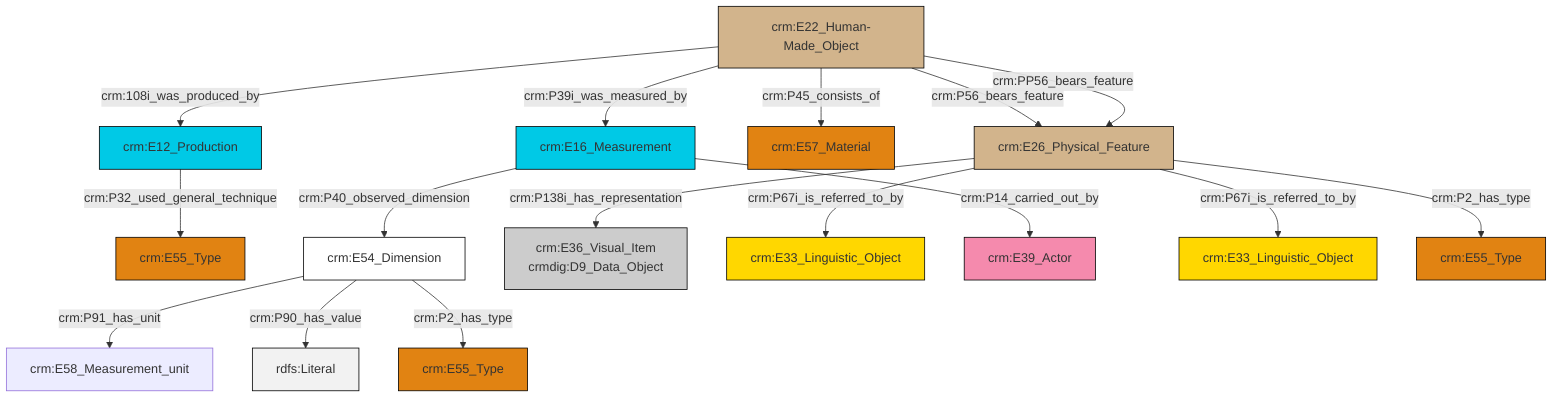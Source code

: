 graph TD
classDef Literal fill:#f2f2f2,stroke:#000000;
classDef CRM_Entity fill:#FFFFFF,stroke:#000000;
classDef Temporal_Entity fill:#00C9E6, stroke:#000000;
classDef Type fill:#E18312, stroke:#000000;
classDef Time-Span fill:#2C9C91, stroke:#000000;
classDef Appellation fill:#FFEB7F, stroke:#000000;
classDef Place fill:#008836, stroke:#000000;
classDef Persistent_Item fill:#B266B2, stroke:#000000;
classDef Conceptual_Object fill:#FFD700, stroke:#000000;
classDef Physical_Thing fill:#D2B48C, stroke:#000000;
classDef Actor fill:#f58aad, stroke:#000000;
classDef PC_Classes fill:#4ce600, stroke:#000000;
classDef Multi fill:#cccccc,stroke:#000000;

2["crm:E54_Dimension"]:::CRM_Entity -->|crm:P91_has_unit| 3["crm:E58_Measurement_unit"]:::Default
4["crm:E26_Physical_Feature"]:::Physical_Thing -->|crm:P138i_has_representation| 5["crm:E36_Visual_Item<br>crmdig:D9_Data_Object"]:::Multi
6["crm:E22_Human-Made_Object"]:::Physical_Thing -->|crm:P56_bears_feature| 4["crm:E26_Physical_Feature"]:::Physical_Thing
9["crm:E16_Measurement"]:::Temporal_Entity -->|crm:P40_observed_dimension| 2["crm:E54_Dimension"]:::CRM_Entity
6["crm:E22_Human-Made_Object"]:::Physical_Thing -->|crm:P39i_was_measured_by| 9["crm:E16_Measurement"]:::Temporal_Entity
6["crm:E22_Human-Made_Object"]:::Physical_Thing -->|crm:P45_consists_of| 10["crm:E57_Material"]:::Type
11["crm:E12_Production"]:::Temporal_Entity -->|crm:P32_used_general_technique| 0["crm:E55_Type"]:::Type
2["crm:E54_Dimension"]:::CRM_Entity -->|crm:P90_has_value| 17[rdfs:Literal]:::Literal
4["crm:E26_Physical_Feature"]:::Physical_Thing -->|crm:P67i_is_referred_to_by| 15["crm:E33_Linguistic_Object"]:::Conceptual_Object
2["crm:E54_Dimension"]:::CRM_Entity -->|crm:P2_has_type| 13["crm:E55_Type"]:::Type
9["crm:E16_Measurement"]:::Temporal_Entity -->|crm:P14_carried_out_by| 19["crm:E39_Actor"]:::Actor
4["crm:E26_Physical_Feature"]:::Physical_Thing -->|crm:P67i_is_referred_to_by| 22["crm:E33_Linguistic_Object"]:::Conceptual_Object
4["crm:E26_Physical_Feature"]:::Physical_Thing -->|crm:P2_has_type| 25["crm:E55_Type"]:::Type
6["crm:E22_Human-Made_Object"]:::Physical_Thing -->|crm:108i_was_produced_by| 11["crm:E12_Production"]:::Temporal_Entity
6["crm:E22_Human-Made_Object"]:::Physical_Thing -->|crm:PP56_bears_feature| 4["crm:E26_Physical_Feature"]:::Physical_Thing